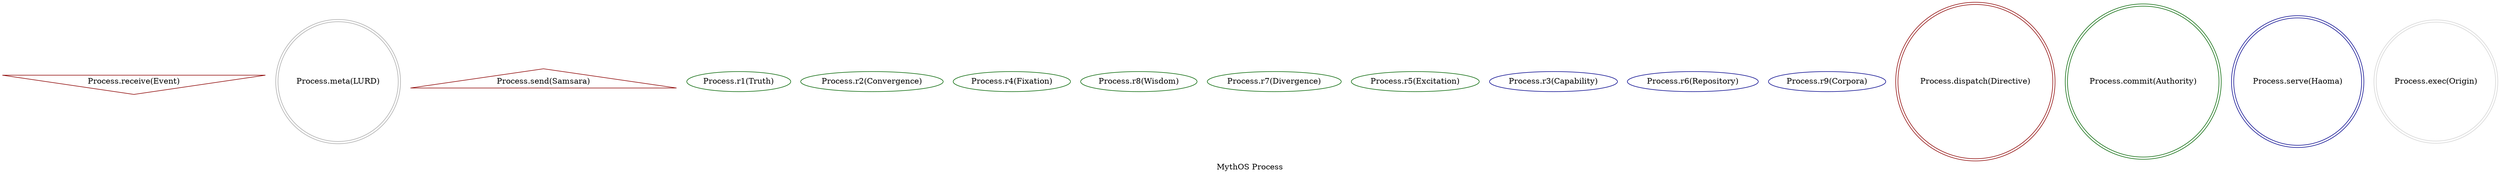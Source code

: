 strict digraph MythOSProcessFactor {
    label = "MythOS Process";
    comment = "{{description}}";
    
    a [label = "Process.receive(Event)";comment = "{{description}}";shape = invtriangle;color = darkred;];
    0 [label = "Process.meta(LURD)";comment = "{{description}}";shape = doublecircle;color = darkgray;];
    b [label = "Process.send(Samsara)";comment = "{{description}}";shape = triangle;color = darkred;];
    1 [label = "Process.r1(Truth)";comment = "{{description}}";color = darkgreen;];
    2 [label = "Process.r2(Convergence)";comment = "{{description}}";color = darkgreen;];
    4 [label = "Process.r4(Fixation)";comment = "{{description}}";color = darkgreen;];
    8 [label = "Process.r8(Wisdom)";comment = "{{description}}";color = darkgreen;];
    7 [label = "Process.r7(Divergence)";comment = "{{description}}";color = darkgreen;];
    5 [label = "Process.r5(Excitation)";comment = "{{description}}";color = darkgreen;];
    3 [label = "Process.r3(Capability)";comment = "{{description}}";color = darkblue;];
    6 [label = "Process.r6(Repository)";comment = "{{description}}";color = darkblue;];
    9 [label = "Process.r9(Corpora)";comment = "{{description}}";color = darkblue;];
    c [label = "Process.dispatch(Directive)";comment = "{{description}}";shape = doublecircle;color = darkred;];
    d [label = "Process.commit(Authority)";comment = "{{description}}";shape = doublecircle;color = darkgreen;];
    e [label = "Process.serve(Haoma)";comment = "{{description}}";shape = doublecircle;color = darkblue;];
    f [label = "Process.exec(Origin)";comment = "{{description}}";shape = doublecircle;color = lightgray;];
}